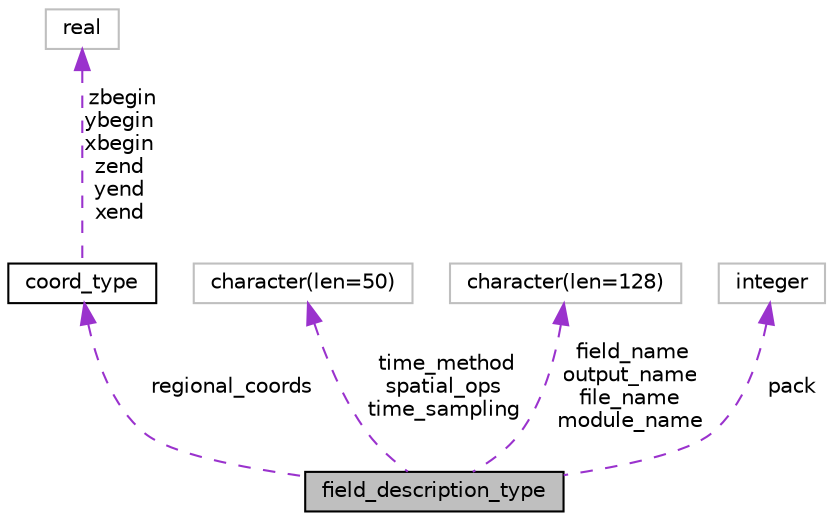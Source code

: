 digraph "field_description_type"
{
 // INTERACTIVE_SVG=YES
 // LATEX_PDF_SIZE
  edge [fontname="Helvetica",fontsize="10",labelfontname="Helvetica",labelfontsize="10"];
  node [fontname="Helvetica",fontsize="10",shape=record];
  Node1 [label="field_description_type",height=0.2,width=0.4,color="black", fillcolor="grey75", style="filled", fontcolor="black",tooltip="Private type to hold field information for the diag table."];
  Node2 -> Node1 [dir="back",color="darkorchid3",fontsize="10",style="dashed",label=" regional_coords" ,fontname="Helvetica"];
  Node2 [label="coord_type",height=0.2,width=0.4,color="black", fillcolor="white", style="filled",URL="$structdiag__data__mod_1_1coord__type.html",tooltip="Define the region for field output."];
  Node3 -> Node2 [dir="back",color="darkorchid3",fontsize="10",style="dashed",label=" zbegin\nybegin\nxbegin\nzend\nyend\nxend" ,fontname="Helvetica"];
  Node3 [label="real",height=0.2,width=0.4,color="grey75", fillcolor="white", style="filled",tooltip=" "];
  Node4 -> Node1 [dir="back",color="darkorchid3",fontsize="10",style="dashed",label=" time_method\nspatial_ops\ntime_sampling" ,fontname="Helvetica"];
  Node4 [label="character(len=50)",height=0.2,width=0.4,color="grey75", fillcolor="white", style="filled",tooltip=" "];
  Node5 -> Node1 [dir="back",color="darkorchid3",fontsize="10",style="dashed",label=" field_name\noutput_name\nfile_name\nmodule_name" ,fontname="Helvetica"];
  Node5 [label="character(len=128)",height=0.2,width=0.4,color="grey75", fillcolor="white", style="filled",tooltip=" "];
  Node6 -> Node1 [dir="back",color="darkorchid3",fontsize="10",style="dashed",label=" pack" ,fontname="Helvetica"];
  Node6 [label="integer",height=0.2,width=0.4,color="grey75", fillcolor="white", style="filled",tooltip=" "];
}
